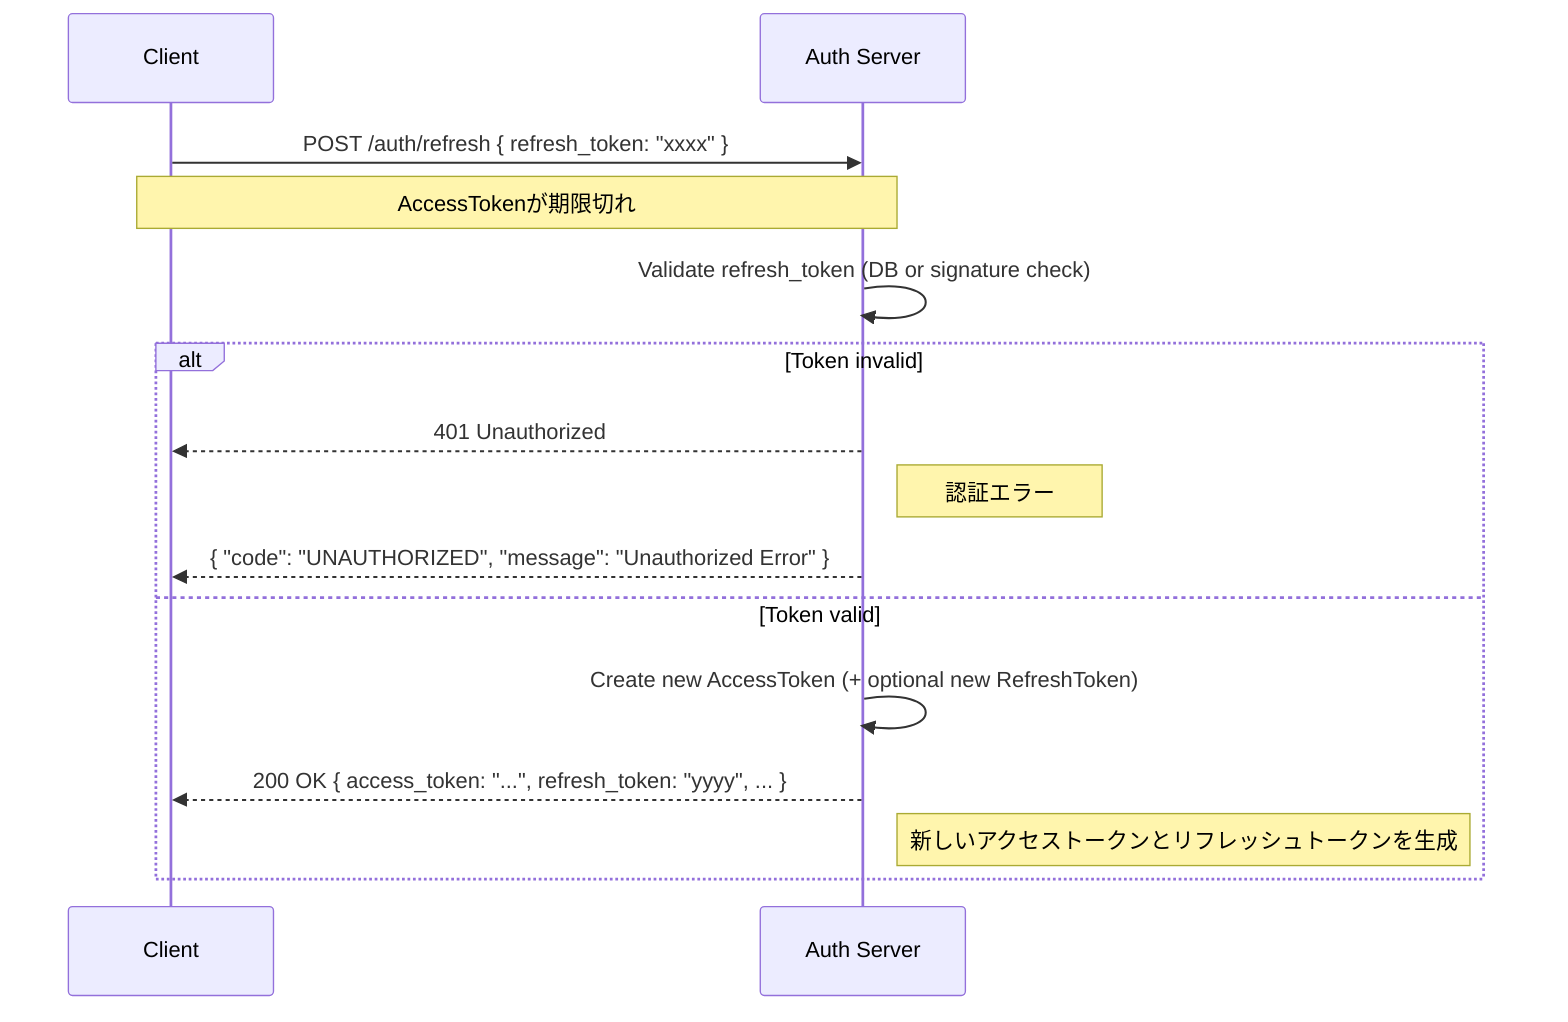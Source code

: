 sequenceDiagram
    participant C as Client
    participant S as Auth Server

    C->>S: POST /auth/refresh { refresh_token: "xxxx" }
    note over C,S: AccessTokenが期限切れ
    S->>S: Validate refresh_token (DB or signature check)
    alt Token invalid
        S-->>C: 401 Unauthorized
        note right of S: 認証エラー
        S-->>C: { "code": "UNAUTHORIZED", "message": "Unauthorized Error" }
    else Token valid
        S->>S: Create new AccessToken (+ optional new RefreshToken)
        S-->>C: 200 OK { access_token: "...", refresh_token: "yyyy", ... }
        note right of S: 新しいアクセストークンとリフレッシュトークンを生成
    end